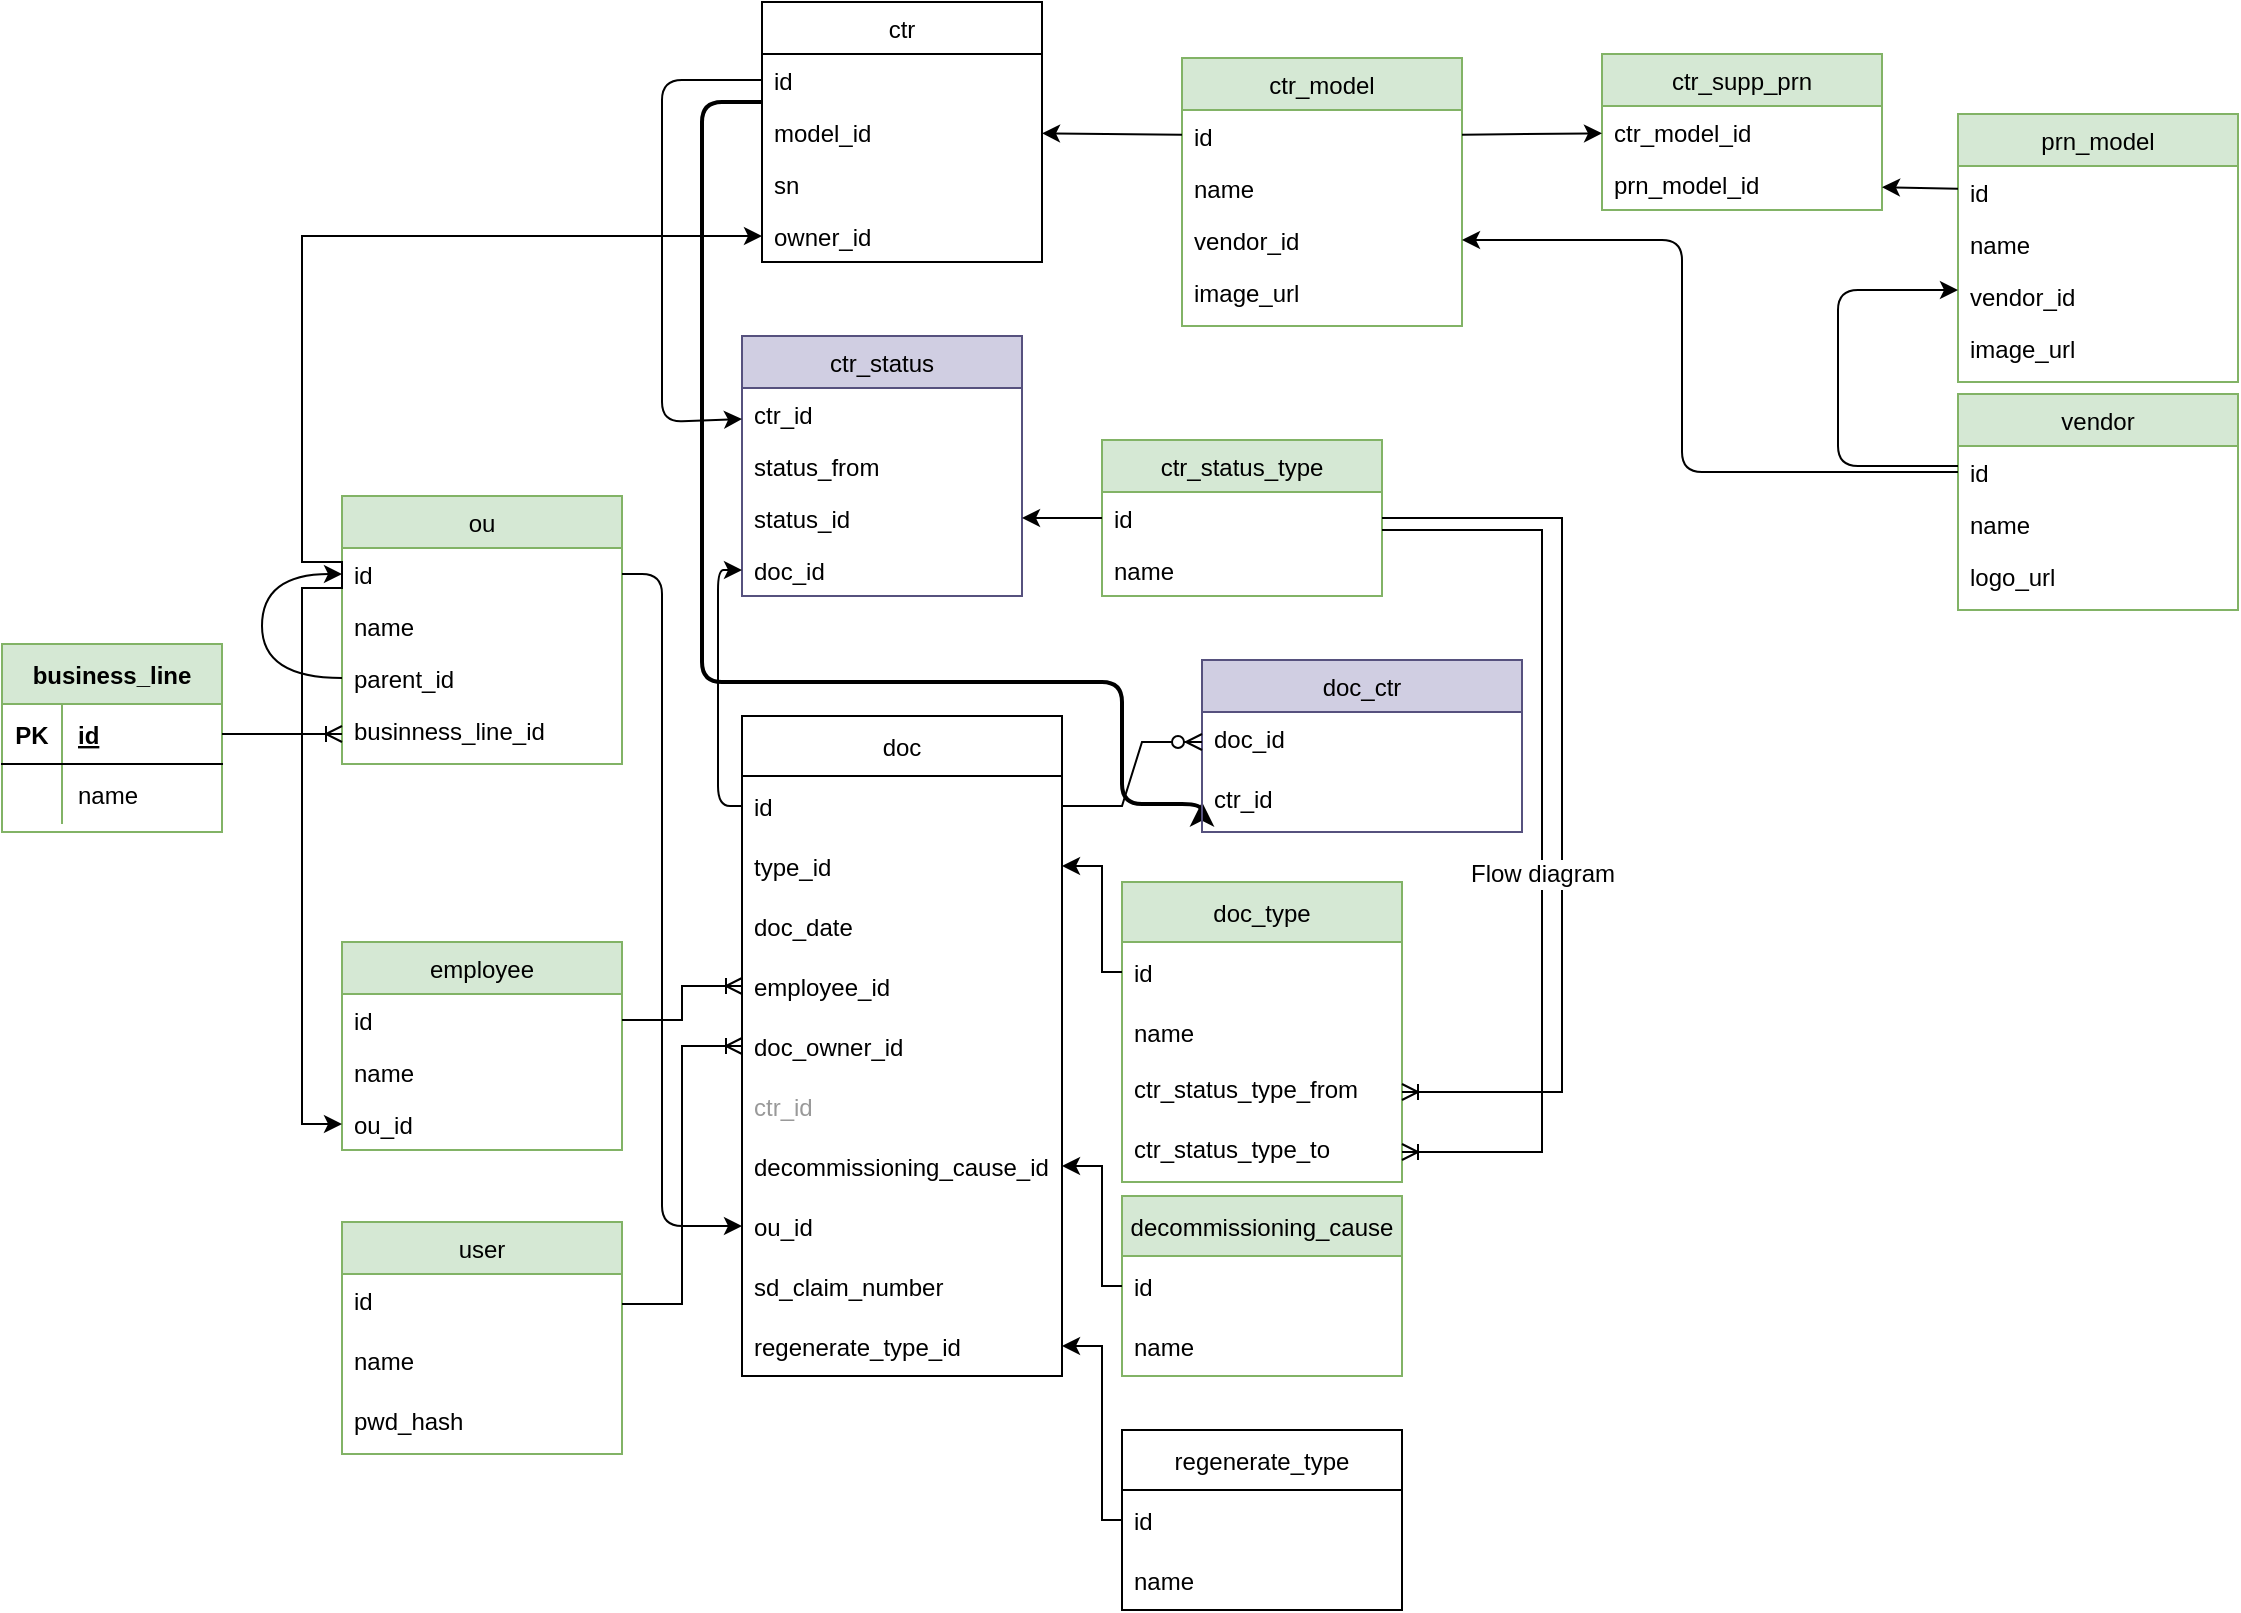 <mxfile version="20.3.1" type="github" pages="2">
  <diagram name="Ent relationship" id="efa7a0a1-bf9b-a30e-e6df-94a7791c09e9">
    <mxGraphModel dx="1422" dy="772" grid="1" gridSize="10" guides="1" tooltips="1" connect="1" arrows="1" fold="1" page="1" pageScale="1" pageWidth="1169" pageHeight="827" background="none" math="0" shadow="0">
      <root>
        <mxCell id="0" />
        <mxCell id="1" parent="0" />
        <mxCell id="0HyxOfl09r36-qcPs7RD-114" value="ctr" style="swimlane;fontStyle=0;childLayout=stackLayout;horizontal=1;startSize=26;horizontalStack=0;resizeParent=1;resizeParentMax=0;resizeLast=0;collapsible=1;marginBottom=0;" parent="1" vertex="1">
          <mxGeometry x="400" y="10" width="140" height="130" as="geometry" />
        </mxCell>
        <mxCell id="0HyxOfl09r36-qcPs7RD-115" value="id" style="text;strokeColor=none;fillColor=none;align=left;verticalAlign=top;spacingLeft=4;spacingRight=4;overflow=hidden;rotatable=0;points=[[0,0.5],[1,0.5]];portConstraint=eastwest;" parent="0HyxOfl09r36-qcPs7RD-114" vertex="1">
          <mxGeometry y="26" width="140" height="26" as="geometry" />
        </mxCell>
        <mxCell id="0HyxOfl09r36-qcPs7RD-193" value="model_id&#xa;&#xa;" style="text;strokeColor=none;fillColor=none;align=left;verticalAlign=top;spacingLeft=4;spacingRight=4;overflow=hidden;rotatable=0;points=[[0,0.5],[1,0.5]];portConstraint=eastwest;" parent="0HyxOfl09r36-qcPs7RD-114" vertex="1">
          <mxGeometry y="52" width="140" height="26" as="geometry" />
        </mxCell>
        <mxCell id="0HyxOfl09r36-qcPs7RD-116" value="sn" style="text;strokeColor=none;fillColor=none;align=left;verticalAlign=top;spacingLeft=4;spacingRight=4;overflow=hidden;rotatable=0;points=[[0,0.5],[1,0.5]];portConstraint=eastwest;" parent="0HyxOfl09r36-qcPs7RD-114" vertex="1">
          <mxGeometry y="78" width="140" height="26" as="geometry" />
        </mxCell>
        <mxCell id="B27GgNt_8ts8eAWawGhs-5" value="owner_id" style="text;strokeColor=none;fillColor=none;align=left;verticalAlign=top;spacingLeft=4;spacingRight=4;overflow=hidden;rotatable=0;points=[[0,0.5],[1,0.5]];portConstraint=eastwest;" parent="0HyxOfl09r36-qcPs7RD-114" vertex="1">
          <mxGeometry y="104" width="140" height="26" as="geometry" />
        </mxCell>
        <mxCell id="0HyxOfl09r36-qcPs7RD-119" value="prn_model" style="swimlane;fontStyle=0;childLayout=stackLayout;horizontal=1;startSize=26;horizontalStack=0;resizeParent=1;resizeParentMax=0;resizeLast=0;collapsible=1;marginBottom=0;fillColor=#d5e8d4;strokeColor=#82b366;" parent="1" vertex="1">
          <mxGeometry x="998" y="66" width="140" height="134" as="geometry" />
        </mxCell>
        <mxCell id="0HyxOfl09r36-qcPs7RD-120" value="id" style="text;strokeColor=none;fillColor=none;align=left;verticalAlign=top;spacingLeft=4;spacingRight=4;overflow=hidden;rotatable=0;points=[[0,0.5],[1,0.5]];portConstraint=eastwest;" parent="0HyxOfl09r36-qcPs7RD-119" vertex="1">
          <mxGeometry y="26" width="140" height="26" as="geometry" />
        </mxCell>
        <mxCell id="0HyxOfl09r36-qcPs7RD-121" value="name" style="text;strokeColor=none;fillColor=none;align=left;verticalAlign=top;spacingLeft=4;spacingRight=4;overflow=hidden;rotatable=0;points=[[0,0.5],[1,0.5]];portConstraint=eastwest;" parent="0HyxOfl09r36-qcPs7RD-119" vertex="1">
          <mxGeometry y="52" width="140" height="26" as="geometry" />
        </mxCell>
        <mxCell id="0HyxOfl09r36-qcPs7RD-157" value="vendor_id" style="text;strokeColor=none;fillColor=none;align=left;verticalAlign=top;spacingLeft=4;spacingRight=4;overflow=hidden;rotatable=0;points=[[0,0.5],[1,0.5]];portConstraint=eastwest;" parent="0HyxOfl09r36-qcPs7RD-119" vertex="1">
          <mxGeometry y="78" width="140" height="26" as="geometry" />
        </mxCell>
        <mxCell id="-eueZPDx82-Weop2imwT-17" value="image_url" style="text;strokeColor=none;fillColor=none;spacingLeft=4;spacingRight=4;overflow=hidden;rotatable=0;points=[[0,0.5],[1,0.5]];portConstraint=eastwest;fontSize=12;" parent="0HyxOfl09r36-qcPs7RD-119" vertex="1">
          <mxGeometry y="104" width="140" height="30" as="geometry" />
        </mxCell>
        <mxCell id="0HyxOfl09r36-qcPs7RD-123" value="ctr_model" style="swimlane;fontStyle=0;childLayout=stackLayout;horizontal=1;startSize=26;horizontalStack=0;resizeParent=1;resizeParentMax=0;resizeLast=0;collapsible=1;marginBottom=0;fillColor=#d5e8d4;strokeColor=#82b366;" parent="1" vertex="1">
          <mxGeometry x="610" y="38" width="140" height="134" as="geometry" />
        </mxCell>
        <mxCell id="0HyxOfl09r36-qcPs7RD-124" value="id" style="text;strokeColor=none;fillColor=none;align=left;verticalAlign=top;spacingLeft=4;spacingRight=4;overflow=hidden;rotatable=0;points=[[0,0.5],[1,0.5]];portConstraint=eastwest;" parent="0HyxOfl09r36-qcPs7RD-123" vertex="1">
          <mxGeometry y="26" width="140" height="26" as="geometry" />
        </mxCell>
        <mxCell id="0HyxOfl09r36-qcPs7RD-164" value="name" style="text;strokeColor=none;fillColor=none;align=left;verticalAlign=top;spacingLeft=4;spacingRight=4;overflow=hidden;rotatable=0;points=[[0,0.5],[1,0.5]];portConstraint=eastwest;" parent="0HyxOfl09r36-qcPs7RD-123" vertex="1">
          <mxGeometry y="52" width="140" height="26" as="geometry" />
        </mxCell>
        <mxCell id="0HyxOfl09r36-qcPs7RD-125" value="vendor_id" style="text;strokeColor=none;fillColor=none;align=left;verticalAlign=top;spacingLeft=4;spacingRight=4;overflow=hidden;rotatable=0;points=[[0,0.5],[1,0.5]];portConstraint=eastwest;" parent="0HyxOfl09r36-qcPs7RD-123" vertex="1">
          <mxGeometry y="78" width="140" height="26" as="geometry" />
        </mxCell>
        <mxCell id="-eueZPDx82-Weop2imwT-14" value="image_url" style="text;strokeColor=none;fillColor=none;spacingLeft=4;spacingRight=4;overflow=hidden;rotatable=0;points=[[0,0.5],[1,0.5]];portConstraint=eastwest;fontSize=12;" parent="0HyxOfl09r36-qcPs7RD-123" vertex="1">
          <mxGeometry y="104" width="140" height="30" as="geometry" />
        </mxCell>
        <mxCell id="0HyxOfl09r36-qcPs7RD-143" value="ctr_supp_prn" style="swimlane;fontStyle=0;childLayout=stackLayout;horizontal=1;startSize=26;horizontalStack=0;resizeParent=1;resizeParentMax=0;resizeLast=0;collapsible=1;marginBottom=0;fillColor=#d5e8d4;strokeColor=#82b366;" parent="1" vertex="1">
          <mxGeometry x="820" y="36" width="140" height="78" as="geometry" />
        </mxCell>
        <mxCell id="0HyxOfl09r36-qcPs7RD-144" value="ctr_model_id" style="text;strokeColor=none;fillColor=none;align=left;verticalAlign=top;spacingLeft=4;spacingRight=4;overflow=hidden;rotatable=0;points=[[0,0.5],[1,0.5]];portConstraint=eastwest;" parent="0HyxOfl09r36-qcPs7RD-143" vertex="1">
          <mxGeometry y="26" width="140" height="26" as="geometry" />
        </mxCell>
        <mxCell id="0HyxOfl09r36-qcPs7RD-145" value="prn_model_id" style="text;strokeColor=none;fillColor=none;align=left;verticalAlign=top;spacingLeft=4;spacingRight=4;overflow=hidden;rotatable=0;points=[[0,0.5],[1,0.5]];portConstraint=eastwest;" parent="0HyxOfl09r36-qcPs7RD-143" vertex="1">
          <mxGeometry y="52" width="140" height="26" as="geometry" />
        </mxCell>
        <mxCell id="0HyxOfl09r36-qcPs7RD-158" value="vendor" style="swimlane;fontStyle=0;childLayout=stackLayout;horizontal=1;startSize=26;horizontalStack=0;resizeParent=1;resizeParentMax=0;resizeLast=0;collapsible=1;marginBottom=0;fillColor=#d5e8d4;strokeColor=#82b366;" parent="1" vertex="1">
          <mxGeometry x="998" y="206" width="140" height="108" as="geometry">
            <mxRectangle x="826" y="244" width="70" height="26" as="alternateBounds" />
          </mxGeometry>
        </mxCell>
        <mxCell id="0HyxOfl09r36-qcPs7RD-159" value="id" style="text;strokeColor=none;fillColor=none;align=left;verticalAlign=top;spacingLeft=4;spacingRight=4;overflow=hidden;rotatable=0;points=[[0,0.5],[1,0.5]];portConstraint=eastwest;" parent="0HyxOfl09r36-qcPs7RD-158" vertex="1">
          <mxGeometry y="26" width="140" height="26" as="geometry" />
        </mxCell>
        <mxCell id="0HyxOfl09r36-qcPs7RD-160" value="name" style="text;strokeColor=none;fillColor=none;align=left;verticalAlign=top;spacingLeft=4;spacingRight=4;overflow=hidden;rotatable=0;points=[[0,0.5],[1,0.5]];portConstraint=eastwest;" parent="0HyxOfl09r36-qcPs7RD-158" vertex="1">
          <mxGeometry y="52" width="140" height="26" as="geometry" />
        </mxCell>
        <mxCell id="-eueZPDx82-Weop2imwT-16" value="logo_url" style="text;strokeColor=none;fillColor=none;spacingLeft=4;spacingRight=4;overflow=hidden;rotatable=0;points=[[0,0.5],[1,0.5]];portConstraint=eastwest;fontSize=12;" parent="0HyxOfl09r36-qcPs7RD-158" vertex="1">
          <mxGeometry y="78" width="140" height="30" as="geometry" />
        </mxCell>
        <mxCell id="0HyxOfl09r36-qcPs7RD-165" value="" style="endArrow=classic;html=1;exitX=0;exitY=0.5;exitDx=0;exitDy=0;" parent="1" edge="1">
          <mxGeometry width="50" height="50" relative="1" as="geometry">
            <mxPoint x="998" y="242" as="sourcePoint" />
            <mxPoint x="998" y="154" as="targetPoint" />
            <Array as="points">
              <mxPoint x="938" y="242" />
              <mxPoint x="938" y="154" />
            </Array>
          </mxGeometry>
        </mxCell>
        <mxCell id="0HyxOfl09r36-qcPs7RD-166" value="" style="endArrow=classic;html=1;" parent="1" source="0HyxOfl09r36-qcPs7RD-159" target="0HyxOfl09r36-qcPs7RD-125" edge="1">
          <mxGeometry width="50" height="50" relative="1" as="geometry">
            <mxPoint x="720" y="326" as="sourcePoint" />
            <mxPoint x="770" y="276" as="targetPoint" />
            <Array as="points">
              <mxPoint x="860" y="245" />
              <mxPoint x="860" y="129" />
            </Array>
          </mxGeometry>
        </mxCell>
        <mxCell id="0HyxOfl09r36-qcPs7RD-167" value="" style="endArrow=classic;html=1;" parent="1" source="0HyxOfl09r36-qcPs7RD-124" target="0HyxOfl09r36-qcPs7RD-193" edge="1">
          <mxGeometry width="50" height="50" relative="1" as="geometry">
            <mxPoint x="710" y="350" as="sourcePoint" />
            <mxPoint x="760" y="300" as="targetPoint" />
          </mxGeometry>
        </mxCell>
        <mxCell id="0HyxOfl09r36-qcPs7RD-173" value="ctr_status" style="swimlane;fontStyle=0;childLayout=stackLayout;horizontal=1;startSize=26;horizontalStack=0;resizeParent=1;resizeParentMax=0;resizeLast=0;collapsible=1;marginBottom=0;fillColor=#d0cee2;strokeColor=#56517e;" parent="1" vertex="1">
          <mxGeometry x="390" y="177" width="140" height="130" as="geometry" />
        </mxCell>
        <mxCell id="0HyxOfl09r36-qcPs7RD-174" value="ctr_id" style="text;strokeColor=none;fillColor=none;align=left;verticalAlign=top;spacingLeft=4;spacingRight=4;overflow=hidden;rotatable=0;points=[[0,0.5],[1,0.5]];portConstraint=eastwest;" parent="0HyxOfl09r36-qcPs7RD-173" vertex="1">
          <mxGeometry y="26" width="140" height="26" as="geometry" />
        </mxCell>
        <mxCell id="0HyxOfl09r36-qcPs7RD-175" value="status_from" style="text;strokeColor=none;fillColor=none;align=left;verticalAlign=top;spacingLeft=4;spacingRight=4;overflow=hidden;rotatable=0;points=[[0,0.5],[1,0.5]];portConstraint=eastwest;" parent="0HyxOfl09r36-qcPs7RD-173" vertex="1">
          <mxGeometry y="52" width="140" height="26" as="geometry" />
        </mxCell>
        <mxCell id="0HyxOfl09r36-qcPs7RD-191" value="status_id" style="text;strokeColor=none;fillColor=none;align=left;verticalAlign=top;spacingLeft=4;spacingRight=4;overflow=hidden;rotatable=0;points=[[0,0.5],[1,0.5]];portConstraint=eastwest;" parent="0HyxOfl09r36-qcPs7RD-173" vertex="1">
          <mxGeometry y="78" width="140" height="26" as="geometry" />
        </mxCell>
        <mxCell id="B27GgNt_8ts8eAWawGhs-43" value="doc_id" style="text;strokeColor=none;fillColor=none;align=left;verticalAlign=top;spacingLeft=4;spacingRight=4;overflow=hidden;rotatable=0;points=[[0,0.5],[1,0.5]];portConstraint=eastwest;" parent="0HyxOfl09r36-qcPs7RD-173" vertex="1">
          <mxGeometry y="104" width="140" height="26" as="geometry" />
        </mxCell>
        <mxCell id="0HyxOfl09r36-qcPs7RD-181" value="ctr_status_type" style="swimlane;fontStyle=0;childLayout=stackLayout;horizontal=1;startSize=26;horizontalStack=0;resizeParent=1;resizeParentMax=0;resizeLast=0;collapsible=1;marginBottom=0;fillColor=#d5e8d4;strokeColor=#82b366;" parent="1" vertex="1">
          <mxGeometry x="570" y="229" width="140" height="78" as="geometry" />
        </mxCell>
        <mxCell id="0HyxOfl09r36-qcPs7RD-182" value="id" style="text;strokeColor=none;fillColor=none;align=left;verticalAlign=top;spacingLeft=4;spacingRight=4;overflow=hidden;rotatable=0;points=[[0,0.5],[1,0.5]];portConstraint=eastwest;" parent="0HyxOfl09r36-qcPs7RD-181" vertex="1">
          <mxGeometry y="26" width="140" height="26" as="geometry" />
        </mxCell>
        <mxCell id="0HyxOfl09r36-qcPs7RD-183" value="name" style="text;strokeColor=none;fillColor=none;align=left;verticalAlign=top;spacingLeft=4;spacingRight=4;overflow=hidden;rotatable=0;points=[[0,0.5],[1,0.5]];portConstraint=eastwest;" parent="0HyxOfl09r36-qcPs7RD-181" vertex="1">
          <mxGeometry y="52" width="140" height="26" as="geometry" />
        </mxCell>
        <mxCell id="0HyxOfl09r36-qcPs7RD-185" value="" style="endArrow=classic;html=1;" parent="1" source="0HyxOfl09r36-qcPs7RD-182" target="0HyxOfl09r36-qcPs7RD-191" edge="1">
          <mxGeometry width="50" height="50" relative="1" as="geometry">
            <mxPoint x="710" y="277" as="sourcePoint" />
            <mxPoint x="760" y="227" as="targetPoint" />
          </mxGeometry>
        </mxCell>
        <mxCell id="0HyxOfl09r36-qcPs7RD-186" value="" style="endArrow=classic;html=1;" parent="1" source="0HyxOfl09r36-qcPs7RD-115" target="0HyxOfl09r36-qcPs7RD-174" edge="1">
          <mxGeometry width="50" height="50" relative="1" as="geometry">
            <mxPoint x="710" y="350" as="sourcePoint" />
            <mxPoint x="760" y="300" as="targetPoint" />
            <Array as="points">
              <mxPoint x="350" y="49" />
              <mxPoint x="350" y="73" />
              <mxPoint x="350" y="220" />
            </Array>
          </mxGeometry>
        </mxCell>
        <mxCell id="0HyxOfl09r36-qcPs7RD-187" value="ou" style="swimlane;fontStyle=0;childLayout=stackLayout;horizontal=1;startSize=26;horizontalStack=0;resizeParent=1;resizeParentMax=0;resizeLast=0;collapsible=1;marginBottom=0;fillColor=#d5e8d4;strokeColor=#82b366;" parent="1" vertex="1">
          <mxGeometry x="190" y="257" width="140" height="134" as="geometry" />
        </mxCell>
        <mxCell id="0HyxOfl09r36-qcPs7RD-188" value="id" style="text;strokeColor=none;fillColor=none;align=left;verticalAlign=top;spacingLeft=4;spacingRight=4;overflow=hidden;rotatable=0;points=[[0,0.5],[1,0.5]];portConstraint=eastwest;" parent="0HyxOfl09r36-qcPs7RD-187" vertex="1">
          <mxGeometry y="26" width="140" height="26" as="geometry" />
        </mxCell>
        <mxCell id="0HyxOfl09r36-qcPs7RD-189" value="name" style="text;strokeColor=none;fillColor=none;align=left;verticalAlign=top;spacingLeft=4;spacingRight=4;overflow=hidden;rotatable=0;points=[[0,0.5],[1,0.5]];portConstraint=eastwest;" parent="0HyxOfl09r36-qcPs7RD-187" vertex="1">
          <mxGeometry y="52" width="140" height="26" as="geometry" />
        </mxCell>
        <mxCell id="B27GgNt_8ts8eAWawGhs-4" style="edgeStyle=orthogonalEdgeStyle;orthogonalLoop=1;jettySize=auto;html=1;exitX=0;exitY=0.5;exitDx=0;exitDy=0;entryX=0;entryY=0.5;entryDx=0;entryDy=0;curved=1;" parent="0HyxOfl09r36-qcPs7RD-187" source="B27GgNt_8ts8eAWawGhs-3" target="0HyxOfl09r36-qcPs7RD-188" edge="1">
          <mxGeometry relative="1" as="geometry">
            <Array as="points">
              <mxPoint x="-40" y="91" />
              <mxPoint x="-40" y="39" />
            </Array>
          </mxGeometry>
        </mxCell>
        <mxCell id="B27GgNt_8ts8eAWawGhs-3" value="parent_id" style="text;strokeColor=none;fillColor=none;align=left;verticalAlign=top;spacingLeft=4;spacingRight=4;overflow=hidden;rotatable=0;points=[[0,0.5],[1,0.5]];portConstraint=eastwest;" parent="0HyxOfl09r36-qcPs7RD-187" vertex="1">
          <mxGeometry y="78" width="140" height="26" as="geometry" />
        </mxCell>
        <mxCell id="IbZi54rrAMyiBwgR0cr5-39" value="businness_line_id" style="text;strokeColor=none;fillColor=none;spacingLeft=4;spacingRight=4;overflow=hidden;rotatable=0;points=[[0,0.5],[1,0.5]];portConstraint=eastwest;fontSize=12;" parent="0HyxOfl09r36-qcPs7RD-187" vertex="1">
          <mxGeometry y="104" width="140" height="30" as="geometry" />
        </mxCell>
        <mxCell id="0HyxOfl09r36-qcPs7RD-194" value="&lt;span style=&quot;font-size: 10px&quot;&gt;&lt;br&gt;&lt;/span&gt;" style="text;html=1;align=left;verticalAlign=middle;resizable=0;points=[];autosize=1;strokeColor=none;" parent="1" vertex="1">
          <mxGeometry x="720" y="253" width="20" height="30" as="geometry" />
        </mxCell>
        <mxCell id="0HyxOfl09r36-qcPs7RD-202" value="employee" style="swimlane;fontStyle=0;childLayout=stackLayout;horizontal=1;startSize=26;horizontalStack=0;resizeParent=1;resizeParentMax=0;resizeLast=0;collapsible=1;marginBottom=0;fillColor=#d5e8d4;strokeColor=#82b366;" parent="1" vertex="1">
          <mxGeometry x="190" y="480" width="140" height="104" as="geometry">
            <mxRectangle x="190" y="480" width="90" height="30" as="alternateBounds" />
          </mxGeometry>
        </mxCell>
        <mxCell id="0HyxOfl09r36-qcPs7RD-203" value="id" style="text;strokeColor=none;fillColor=none;align=left;verticalAlign=top;spacingLeft=4;spacingRight=4;overflow=hidden;rotatable=0;points=[[0,0.5],[1,0.5]];portConstraint=eastwest;" parent="0HyxOfl09r36-qcPs7RD-202" vertex="1">
          <mxGeometry y="26" width="140" height="26" as="geometry" />
        </mxCell>
        <mxCell id="0HyxOfl09r36-qcPs7RD-204" value="name" style="text;strokeColor=none;fillColor=none;align=left;verticalAlign=top;spacingLeft=4;spacingRight=4;overflow=hidden;rotatable=0;points=[[0,0.5],[1,0.5]];portConstraint=eastwest;" parent="0HyxOfl09r36-qcPs7RD-202" vertex="1">
          <mxGeometry y="52" width="140" height="26" as="geometry" />
        </mxCell>
        <mxCell id="B27GgNt_8ts8eAWawGhs-7" value="ou_id" style="text;strokeColor=none;fillColor=none;align=left;verticalAlign=top;spacingLeft=4;spacingRight=4;overflow=hidden;rotatable=0;points=[[0,0.5],[1,0.5]];portConstraint=eastwest;" parent="0HyxOfl09r36-qcPs7RD-202" vertex="1">
          <mxGeometry y="78" width="140" height="26" as="geometry" />
        </mxCell>
        <mxCell id="8fQQKwptiHgryDefAF7D-1" value="" style="endArrow=classic;html=1;" parent="1" source="0HyxOfl09r36-qcPs7RD-124" target="0HyxOfl09r36-qcPs7RD-144" edge="1">
          <mxGeometry width="50" height="50" relative="1" as="geometry">
            <mxPoint x="700" y="400" as="sourcePoint" />
            <mxPoint x="750" y="350" as="targetPoint" />
          </mxGeometry>
        </mxCell>
        <mxCell id="8fQQKwptiHgryDefAF7D-2" value="" style="endArrow=classic;html=1;" parent="1" source="0HyxOfl09r36-qcPs7RD-120" target="0HyxOfl09r36-qcPs7RD-145" edge="1">
          <mxGeometry width="50" height="50" relative="1" as="geometry">
            <mxPoint x="700" y="400" as="sourcePoint" />
            <mxPoint x="750" y="350" as="targetPoint" />
          </mxGeometry>
        </mxCell>
        <mxCell id="B27GgNt_8ts8eAWawGhs-6" style="edgeStyle=orthogonalEdgeStyle;rounded=0;orthogonalLoop=1;jettySize=auto;html=1;exitX=0;exitY=0.5;exitDx=0;exitDy=0;entryX=0;entryY=0.5;entryDx=0;entryDy=0;" parent="1" source="0HyxOfl09r36-qcPs7RD-188" target="B27GgNt_8ts8eAWawGhs-5" edge="1">
          <mxGeometry relative="1" as="geometry">
            <Array as="points">
              <mxPoint x="190" y="290" />
              <mxPoint x="170" y="290" />
              <mxPoint x="170" y="127" />
            </Array>
          </mxGeometry>
        </mxCell>
        <mxCell id="B27GgNt_8ts8eAWawGhs-10" style="edgeStyle=orthogonalEdgeStyle;rounded=0;orthogonalLoop=1;jettySize=auto;html=1;exitX=0;exitY=0.5;exitDx=0;exitDy=0;entryX=0;entryY=0.5;entryDx=0;entryDy=0;" parent="1" source="0HyxOfl09r36-qcPs7RD-188" target="B27GgNt_8ts8eAWawGhs-7" edge="1">
          <mxGeometry relative="1" as="geometry">
            <mxPoint x="190" y="296" as="sourcePoint" />
            <mxPoint x="190" y="571" as="targetPoint" />
            <Array as="points">
              <mxPoint x="190" y="303" />
              <mxPoint x="170" y="303" />
              <mxPoint x="170" y="571" />
            </Array>
          </mxGeometry>
        </mxCell>
        <mxCell id="B27GgNt_8ts8eAWawGhs-11" value="doc" style="swimlane;fontStyle=0;childLayout=stackLayout;horizontal=1;startSize=30;horizontalStack=0;resizeParent=1;resizeParentMax=0;resizeLast=0;collapsible=1;marginBottom=0;" parent="1" vertex="1">
          <mxGeometry x="390" y="367" width="160" height="330" as="geometry" />
        </mxCell>
        <mxCell id="B27GgNt_8ts8eAWawGhs-12" value="id" style="text;strokeColor=none;fillColor=none;align=left;verticalAlign=middle;spacingLeft=4;spacingRight=4;overflow=hidden;points=[[0,0.5],[1,0.5]];portConstraint=eastwest;rotatable=0;" parent="B27GgNt_8ts8eAWawGhs-11" vertex="1">
          <mxGeometry y="30" width="160" height="30" as="geometry" />
        </mxCell>
        <mxCell id="B27GgNt_8ts8eAWawGhs-14" value="type_id" style="text;strokeColor=none;fillColor=none;align=left;verticalAlign=middle;spacingLeft=4;spacingRight=4;overflow=hidden;points=[[0,0.5],[1,0.5]];portConstraint=eastwest;rotatable=0;" parent="B27GgNt_8ts8eAWawGhs-11" vertex="1">
          <mxGeometry y="60" width="160" height="30" as="geometry" />
        </mxCell>
        <mxCell id="B27GgNt_8ts8eAWawGhs-15" value="doc_date" style="text;strokeColor=none;fillColor=none;align=left;verticalAlign=middle;spacingLeft=4;spacingRight=4;overflow=hidden;points=[[0,0.5],[1,0.5]];portConstraint=eastwest;rotatable=0;" parent="B27GgNt_8ts8eAWawGhs-11" vertex="1">
          <mxGeometry y="90" width="160" height="30" as="geometry" />
        </mxCell>
        <mxCell id="B27GgNt_8ts8eAWawGhs-17" value="employee_id" style="text;strokeColor=none;fillColor=none;align=left;verticalAlign=middle;spacingLeft=4;spacingRight=4;overflow=hidden;points=[[0,0.5],[1,0.5]];portConstraint=eastwest;rotatable=0;" parent="B27GgNt_8ts8eAWawGhs-11" vertex="1">
          <mxGeometry y="120" width="160" height="30" as="geometry" />
        </mxCell>
        <mxCell id="B27GgNt_8ts8eAWawGhs-16" value="doc_owner_id" style="text;strokeColor=none;fillColor=none;align=left;verticalAlign=middle;spacingLeft=4;spacingRight=4;overflow=hidden;points=[[0,0.5],[1,0.5]];portConstraint=eastwest;rotatable=0;" parent="B27GgNt_8ts8eAWawGhs-11" vertex="1">
          <mxGeometry y="150" width="160" height="30" as="geometry" />
        </mxCell>
        <mxCell id="B27GgNt_8ts8eAWawGhs-18" value="ctr_id" style="text;strokeColor=none;fillColor=none;align=left;verticalAlign=middle;spacingLeft=4;spacingRight=4;overflow=hidden;points=[[0,0.5],[1,0.5]];portConstraint=eastwest;rotatable=0;fontColor=#999999;" parent="B27GgNt_8ts8eAWawGhs-11" vertex="1">
          <mxGeometry y="180" width="160" height="30" as="geometry" />
        </mxCell>
        <mxCell id="B27GgNt_8ts8eAWawGhs-19" value="decommissioning_cause_id" style="text;strokeColor=none;fillColor=none;align=left;verticalAlign=middle;spacingLeft=4;spacingRight=4;overflow=hidden;points=[[0,0.5],[1,0.5]];portConstraint=eastwest;rotatable=0;" parent="B27GgNt_8ts8eAWawGhs-11" vertex="1">
          <mxGeometry y="210" width="160" height="30" as="geometry" />
        </mxCell>
        <mxCell id="B27GgNt_8ts8eAWawGhs-20" value="ou_id" style="text;strokeColor=none;fillColor=none;align=left;verticalAlign=middle;spacingLeft=4;spacingRight=4;overflow=hidden;points=[[0,0.5],[1,0.5]];portConstraint=eastwest;rotatable=0;" parent="B27GgNt_8ts8eAWawGhs-11" vertex="1">
          <mxGeometry y="240" width="160" height="30" as="geometry" />
        </mxCell>
        <mxCell id="B27GgNt_8ts8eAWawGhs-21" value="sd_claim_number" style="text;strokeColor=none;fillColor=none;align=left;verticalAlign=middle;spacingLeft=4;spacingRight=4;overflow=hidden;points=[[0,0.5],[1,0.5]];portConstraint=eastwest;rotatable=0;" parent="B27GgNt_8ts8eAWawGhs-11" vertex="1">
          <mxGeometry y="270" width="160" height="30" as="geometry" />
        </mxCell>
        <mxCell id="B27GgNt_8ts8eAWawGhs-22" value="regenerate_type_id" style="text;strokeColor=none;fillColor=none;align=left;verticalAlign=middle;spacingLeft=4;spacingRight=4;overflow=hidden;points=[[0,0.5],[1,0.5]];portConstraint=eastwest;rotatable=0;" parent="B27GgNt_8ts8eAWawGhs-11" vertex="1">
          <mxGeometry y="300" width="160" height="30" as="geometry" />
        </mxCell>
        <mxCell id="B27GgNt_8ts8eAWawGhs-23" value="doc_type" style="swimlane;fontStyle=0;childLayout=stackLayout;horizontal=1;startSize=30;horizontalStack=0;resizeParent=1;resizeParentMax=0;resizeLast=0;collapsible=1;marginBottom=0;fillColor=#d5e8d4;strokeColor=#82b366;" parent="1" vertex="1">
          <mxGeometry x="580" y="450" width="140" height="150" as="geometry" />
        </mxCell>
        <mxCell id="B27GgNt_8ts8eAWawGhs-24" value="id" style="text;strokeColor=none;fillColor=none;align=left;verticalAlign=middle;spacingLeft=4;spacingRight=4;overflow=hidden;points=[[0,0.5],[1,0.5]];portConstraint=eastwest;rotatable=0;" parent="B27GgNt_8ts8eAWawGhs-23" vertex="1">
          <mxGeometry y="30" width="140" height="30" as="geometry" />
        </mxCell>
        <mxCell id="B27GgNt_8ts8eAWawGhs-25" value="name" style="text;strokeColor=none;fillColor=none;align=left;verticalAlign=middle;spacingLeft=4;spacingRight=4;overflow=hidden;points=[[0,0.5],[1,0.5]];portConstraint=eastwest;rotatable=0;" parent="B27GgNt_8ts8eAWawGhs-23" vertex="1">
          <mxGeometry y="60" width="140" height="30" as="geometry" />
        </mxCell>
        <mxCell id="COvAjFs2Vdso8qnZR_OL-9" value="ctr_status_type_from" style="text;strokeColor=none;fillColor=none;spacingLeft=4;spacingRight=4;overflow=hidden;rotatable=0;points=[[0,0.5],[1,0.5]];portConstraint=eastwest;fontSize=12;" parent="B27GgNt_8ts8eAWawGhs-23" vertex="1">
          <mxGeometry y="90" width="140" height="30" as="geometry" />
        </mxCell>
        <mxCell id="9M1-o05kkFe_-yuHw4x9-9" value="ctr_status_type_to" style="text;strokeColor=none;fillColor=none;spacingLeft=4;spacingRight=4;overflow=hidden;rotatable=0;points=[[0,0.5],[1,0.5]];portConstraint=eastwest;fontSize=12;fontColor=#000000;" vertex="1" parent="B27GgNt_8ts8eAWawGhs-23">
          <mxGeometry y="120" width="140" height="30" as="geometry" />
        </mxCell>
        <mxCell id="B27GgNt_8ts8eAWawGhs-27" style="edgeStyle=orthogonalEdgeStyle;rounded=0;orthogonalLoop=1;jettySize=auto;html=1;exitX=0;exitY=0.5;exitDx=0;exitDy=0;" parent="1" source="B27GgNt_8ts8eAWawGhs-24" target="B27GgNt_8ts8eAWawGhs-14" edge="1">
          <mxGeometry relative="1" as="geometry">
            <Array as="points">
              <mxPoint x="570" y="495" />
              <mxPoint x="570" y="442" />
            </Array>
          </mxGeometry>
        </mxCell>
        <mxCell id="B27GgNt_8ts8eAWawGhs-30" style="edgeStyle=orthogonalEdgeStyle;orthogonalLoop=1;jettySize=auto;html=1;strokeWidth=2;strokeColor=default;rounded=1;entryX=0;entryY=0.5;entryDx=0;entryDy=0;" parent="1" source="0HyxOfl09r36-qcPs7RD-115" target="ysNZDPczOukCf6MiVix6-3" edge="1">
          <mxGeometry relative="1" as="geometry">
            <Array as="points">
              <mxPoint x="370" y="60" />
              <mxPoint x="370" y="350" />
              <mxPoint x="580" y="350" />
              <mxPoint x="580" y="411" />
            </Array>
          </mxGeometry>
        </mxCell>
        <mxCell id="B27GgNt_8ts8eAWawGhs-31" style="edgeStyle=orthogonalEdgeStyle;rounded=1;orthogonalLoop=1;jettySize=auto;html=1;exitX=1;exitY=0.5;exitDx=0;exitDy=0;" parent="1" source="0HyxOfl09r36-qcPs7RD-188" target="B27GgNt_8ts8eAWawGhs-20" edge="1">
          <mxGeometry relative="1" as="geometry">
            <Array as="points">
              <mxPoint x="350" y="296" />
              <mxPoint x="350" y="622" />
            </Array>
          </mxGeometry>
        </mxCell>
        <mxCell id="B27GgNt_8ts8eAWawGhs-32" value="decommissioning_cause" style="swimlane;fontStyle=0;childLayout=stackLayout;horizontal=1;startSize=30;horizontalStack=0;resizeParent=1;resizeParentMax=0;resizeLast=0;collapsible=1;marginBottom=0;fillColor=#d5e8d4;strokeColor=#82b366;" parent="1" vertex="1">
          <mxGeometry x="580" y="607" width="140" height="90" as="geometry" />
        </mxCell>
        <mxCell id="B27GgNt_8ts8eAWawGhs-33" value="id" style="text;strokeColor=none;fillColor=none;align=left;verticalAlign=middle;spacingLeft=4;spacingRight=4;overflow=hidden;points=[[0,0.5],[1,0.5]];portConstraint=eastwest;rotatable=0;" parent="B27GgNt_8ts8eAWawGhs-32" vertex="1">
          <mxGeometry y="30" width="140" height="30" as="geometry" />
        </mxCell>
        <mxCell id="B27GgNt_8ts8eAWawGhs-34" value="name" style="text;strokeColor=none;fillColor=none;align=left;verticalAlign=middle;spacingLeft=4;spacingRight=4;overflow=hidden;points=[[0,0.5],[1,0.5]];portConstraint=eastwest;rotatable=0;" parent="B27GgNt_8ts8eAWawGhs-32" vertex="1">
          <mxGeometry y="60" width="140" height="30" as="geometry" />
        </mxCell>
        <mxCell id="B27GgNt_8ts8eAWawGhs-36" style="edgeStyle=orthogonalEdgeStyle;rounded=0;orthogonalLoop=1;jettySize=auto;html=1;exitX=0;exitY=0.5;exitDx=0;exitDy=0;" parent="1" source="B27GgNt_8ts8eAWawGhs-33" target="B27GgNt_8ts8eAWawGhs-19" edge="1">
          <mxGeometry relative="1" as="geometry">
            <Array as="points">
              <mxPoint x="570" y="652" />
              <mxPoint x="570" y="592" />
            </Array>
          </mxGeometry>
        </mxCell>
        <mxCell id="B27GgNt_8ts8eAWawGhs-37" value="regenerate_type" style="swimlane;fontStyle=0;childLayout=stackLayout;horizontal=1;startSize=30;horizontalStack=0;resizeParent=1;resizeParentMax=0;resizeLast=0;collapsible=1;marginBottom=0;" parent="1" vertex="1">
          <mxGeometry x="580" y="724" width="140" height="90" as="geometry" />
        </mxCell>
        <mxCell id="B27GgNt_8ts8eAWawGhs-38" value="id" style="text;strokeColor=none;fillColor=none;align=left;verticalAlign=middle;spacingLeft=4;spacingRight=4;overflow=hidden;points=[[0,0.5],[1,0.5]];portConstraint=eastwest;rotatable=0;" parent="B27GgNt_8ts8eAWawGhs-37" vertex="1">
          <mxGeometry y="30" width="140" height="30" as="geometry" />
        </mxCell>
        <mxCell id="B27GgNt_8ts8eAWawGhs-39" value="name" style="text;strokeColor=none;fillColor=none;align=left;verticalAlign=middle;spacingLeft=4;spacingRight=4;overflow=hidden;points=[[0,0.5],[1,0.5]];portConstraint=eastwest;rotatable=0;" parent="B27GgNt_8ts8eAWawGhs-37" vertex="1">
          <mxGeometry y="60" width="140" height="30" as="geometry" />
        </mxCell>
        <mxCell id="B27GgNt_8ts8eAWawGhs-41" style="edgeStyle=orthogonalEdgeStyle;rounded=0;orthogonalLoop=1;jettySize=auto;html=1;" parent="1" source="B27GgNt_8ts8eAWawGhs-38" target="B27GgNt_8ts8eAWawGhs-22" edge="1">
          <mxGeometry relative="1" as="geometry">
            <Array as="points">
              <mxPoint x="570" y="769" />
              <mxPoint x="570" y="682" />
            </Array>
          </mxGeometry>
        </mxCell>
        <mxCell id="B27GgNt_8ts8eAWawGhs-44" style="edgeStyle=orthogonalEdgeStyle;orthogonalLoop=1;jettySize=auto;html=1;exitX=0;exitY=0.5;exitDx=0;exitDy=0;entryX=0;entryY=0.5;entryDx=0;entryDy=0;fontSize=10;strokeColor=default;strokeWidth=1;rounded=1;" parent="1" source="B27GgNt_8ts8eAWawGhs-12" target="B27GgNt_8ts8eAWawGhs-43" edge="1">
          <mxGeometry relative="1" as="geometry">
            <Array as="points">
              <mxPoint x="378" y="412" />
              <mxPoint x="378" y="294" />
            </Array>
          </mxGeometry>
        </mxCell>
        <mxCell id="ysNZDPczOukCf6MiVix6-1" value="doc_ctr" style="swimlane;fontStyle=0;childLayout=stackLayout;horizontal=1;startSize=26;horizontalStack=0;resizeParent=1;resizeParentMax=0;resizeLast=0;collapsible=1;marginBottom=0;align=center;fontSize=12;fillColor=#d0cee2;strokeColor=#56517e;" parent="1" vertex="1">
          <mxGeometry x="620" y="339" width="160" height="86" as="geometry" />
        </mxCell>
        <mxCell id="ysNZDPczOukCf6MiVix6-2" value="doc_id" style="text;strokeColor=none;fillColor=none;spacingLeft=4;spacingRight=4;overflow=hidden;rotatable=0;points=[[0,0.5],[1,0.5]];portConstraint=eastwest;fontSize=12;" parent="ysNZDPczOukCf6MiVix6-1" vertex="1">
          <mxGeometry y="26" width="160" height="30" as="geometry" />
        </mxCell>
        <mxCell id="ysNZDPczOukCf6MiVix6-3" value="ctr_id" style="text;strokeColor=none;fillColor=none;spacingLeft=4;spacingRight=4;overflow=hidden;rotatable=0;points=[[0,0.5],[1,0.5]];portConstraint=eastwest;fontSize=12;" parent="ysNZDPczOukCf6MiVix6-1" vertex="1">
          <mxGeometry y="56" width="160" height="30" as="geometry" />
        </mxCell>
        <mxCell id="ysNZDPczOukCf6MiVix6-5" value="" style="edgeStyle=entityRelationEdgeStyle;fontSize=12;html=1;endArrow=ERzeroToMany;endFill=1;rounded=0;" parent="1" source="B27GgNt_8ts8eAWawGhs-12" target="ysNZDPczOukCf6MiVix6-2" edge="1">
          <mxGeometry width="100" height="100" relative="1" as="geometry">
            <mxPoint x="530" y="560" as="sourcePoint" />
            <mxPoint x="630" y="460" as="targetPoint" />
          </mxGeometry>
        </mxCell>
        <mxCell id="ysNZDPczOukCf6MiVix6-6" value="" style="edgeStyle=entityRelationEdgeStyle;fontSize=12;html=1;endArrow=ERoneToMany;rounded=0;fontColor=#999999;entryX=0;entryY=0.5;entryDx=0;entryDy=0;" parent="1" source="0HyxOfl09r36-qcPs7RD-203" target="B27GgNt_8ts8eAWawGhs-17" edge="1">
          <mxGeometry width="100" height="100" relative="1" as="geometry">
            <mxPoint x="450" y="600" as="sourcePoint" />
            <mxPoint x="550" y="500" as="targetPoint" />
          </mxGeometry>
        </mxCell>
        <mxCell id="ysNZDPczOukCf6MiVix6-7" value="user" style="swimlane;fontStyle=0;childLayout=stackLayout;horizontal=1;startSize=26;horizontalStack=0;resizeParent=1;resizeParentMax=0;resizeLast=0;collapsible=1;marginBottom=0;align=center;fontSize=12;fillColor=#d5e8d4;strokeColor=#82b366;" parent="1" vertex="1">
          <mxGeometry x="190" y="620" width="140" height="116" as="geometry" />
        </mxCell>
        <mxCell id="ysNZDPczOukCf6MiVix6-8" value="id" style="text;strokeColor=none;fillColor=none;spacingLeft=4;spacingRight=4;overflow=hidden;rotatable=0;points=[[0,0.5],[1,0.5]];portConstraint=eastwest;fontSize=12;fontColor=#000000;" parent="ysNZDPczOukCf6MiVix6-7" vertex="1">
          <mxGeometry y="26" width="140" height="30" as="geometry" />
        </mxCell>
        <mxCell id="ysNZDPczOukCf6MiVix6-9" value="name" style="text;strokeColor=none;fillColor=none;spacingLeft=4;spacingRight=4;overflow=hidden;rotatable=0;points=[[0,0.5],[1,0.5]];portConstraint=eastwest;fontSize=12;fontColor=#000000;" parent="ysNZDPczOukCf6MiVix6-7" vertex="1">
          <mxGeometry y="56" width="140" height="30" as="geometry" />
        </mxCell>
        <mxCell id="ysNZDPczOukCf6MiVix6-10" value="pwd_hash" style="text;strokeColor=none;fillColor=none;spacingLeft=4;spacingRight=4;overflow=hidden;rotatable=0;points=[[0,0.5],[1,0.5]];portConstraint=eastwest;fontSize=12;fontColor=#000000;" parent="ysNZDPczOukCf6MiVix6-7" vertex="1">
          <mxGeometry y="86" width="140" height="30" as="geometry" />
        </mxCell>
        <mxCell id="ysNZDPczOukCf6MiVix6-12" value="" style="edgeStyle=entityRelationEdgeStyle;fontSize=12;html=1;endArrow=ERoneToMany;rounded=0;fontColor=#000000;" parent="1" source="ysNZDPczOukCf6MiVix6-8" target="B27GgNt_8ts8eAWawGhs-16" edge="1">
          <mxGeometry width="100" height="100" relative="1" as="geometry">
            <mxPoint x="280" y="650" as="sourcePoint" />
            <mxPoint x="380" y="550" as="targetPoint" />
          </mxGeometry>
        </mxCell>
        <mxCell id="IbZi54rrAMyiBwgR0cr5-14" value="business_line" style="shape=table;startSize=30;container=1;collapsible=1;childLayout=tableLayout;fixedRows=1;rowLines=0;fontStyle=1;align=center;resizeLast=1;fillColor=#d5e8d4;strokeColor=#82b366;" parent="1" vertex="1">
          <mxGeometry x="20" y="331" width="110" height="94" as="geometry" />
        </mxCell>
        <mxCell id="IbZi54rrAMyiBwgR0cr5-15" value="" style="shape=tableRow;horizontal=0;startSize=0;swimlaneHead=0;swimlaneBody=0;fillColor=none;collapsible=0;dropTarget=0;points=[[0,0.5],[1,0.5]];portConstraint=eastwest;top=0;left=0;right=0;bottom=1;" parent="IbZi54rrAMyiBwgR0cr5-14" vertex="1">
          <mxGeometry y="30" width="110" height="30" as="geometry" />
        </mxCell>
        <mxCell id="IbZi54rrAMyiBwgR0cr5-16" value="PK" style="shape=partialRectangle;connectable=0;fillColor=none;top=0;left=0;bottom=0;right=0;fontStyle=1;overflow=hidden;" parent="IbZi54rrAMyiBwgR0cr5-15" vertex="1">
          <mxGeometry width="30" height="30" as="geometry">
            <mxRectangle width="30" height="30" as="alternateBounds" />
          </mxGeometry>
        </mxCell>
        <mxCell id="IbZi54rrAMyiBwgR0cr5-17" value="id" style="shape=partialRectangle;connectable=0;fillColor=none;top=0;left=0;bottom=0;right=0;align=left;spacingLeft=6;fontStyle=5;overflow=hidden;" parent="IbZi54rrAMyiBwgR0cr5-15" vertex="1">
          <mxGeometry x="30" width="80" height="30" as="geometry">
            <mxRectangle width="80" height="30" as="alternateBounds" />
          </mxGeometry>
        </mxCell>
        <mxCell id="IbZi54rrAMyiBwgR0cr5-18" value="" style="shape=tableRow;horizontal=0;startSize=0;swimlaneHead=0;swimlaneBody=0;fillColor=none;collapsible=0;dropTarget=0;points=[[0,0.5],[1,0.5]];portConstraint=eastwest;top=0;left=0;right=0;bottom=0;" parent="IbZi54rrAMyiBwgR0cr5-14" vertex="1">
          <mxGeometry y="60" width="110" height="30" as="geometry" />
        </mxCell>
        <mxCell id="IbZi54rrAMyiBwgR0cr5-19" value="" style="shape=partialRectangle;connectable=0;fillColor=none;top=0;left=0;bottom=0;right=0;editable=1;overflow=hidden;" parent="IbZi54rrAMyiBwgR0cr5-18" vertex="1">
          <mxGeometry width="30" height="30" as="geometry">
            <mxRectangle width="30" height="30" as="alternateBounds" />
          </mxGeometry>
        </mxCell>
        <mxCell id="IbZi54rrAMyiBwgR0cr5-20" value="name" style="shape=partialRectangle;connectable=0;fillColor=none;top=0;left=0;bottom=0;right=0;align=left;spacingLeft=6;overflow=hidden;" parent="IbZi54rrAMyiBwgR0cr5-18" vertex="1">
          <mxGeometry x="30" width="80" height="30" as="geometry">
            <mxRectangle width="80" height="30" as="alternateBounds" />
          </mxGeometry>
        </mxCell>
        <mxCell id="IbZi54rrAMyiBwgR0cr5-37" value="" style="edgeStyle=entityRelationEdgeStyle;fontSize=12;html=1;endArrow=ERoneToMany;rounded=0;" parent="1" source="IbZi54rrAMyiBwgR0cr5-15" target="IbZi54rrAMyiBwgR0cr5-39" edge="1">
          <mxGeometry width="100" height="100" relative="1" as="geometry">
            <mxPoint x="-70" y="680" as="sourcePoint" />
            <mxPoint x="10" y="580" as="targetPoint" />
          </mxGeometry>
        </mxCell>
        <mxCell id="COvAjFs2Vdso8qnZR_OL-10" value="" style="edgeStyle=elbowEdgeStyle;fontSize=12;html=1;endArrow=ERoneToMany;rounded=0;" parent="1" source="0HyxOfl09r36-qcPs7RD-182" target="COvAjFs2Vdso8qnZR_OL-9" edge="1">
          <mxGeometry width="100" height="100" relative="1" as="geometry">
            <mxPoint x="630" y="530" as="sourcePoint" />
            <mxPoint x="730" y="430" as="targetPoint" />
            <Array as="points">
              <mxPoint x="800" y="450" />
              <mxPoint x="810" y="470" />
              <mxPoint x="800" y="410" />
            </Array>
          </mxGeometry>
        </mxCell>
        <mxCell id="9M1-o05kkFe_-yuHw4x9-12" value="" style="edgeStyle=orthogonalEdgeStyle;fontSize=12;html=1;endArrow=ERoneToMany;rounded=0;shadow=0;fontColor=#000000;" edge="1" parent="1" source="0HyxOfl09r36-qcPs7RD-182" target="9M1-o05kkFe_-yuHw4x9-9">
          <mxGeometry width="100" height="100" relative="1" as="geometry">
            <mxPoint x="890" y="431" as="sourcePoint" />
            <mxPoint x="990" y="331" as="targetPoint" />
            <Array as="points">
              <mxPoint x="790" y="274" />
              <mxPoint x="790" y="585" />
            </Array>
          </mxGeometry>
        </mxCell>
        <mxCell id="6FVcgyELTpPa_zDl4-lz-1" value="Flow diagram" style="edgeLabel;html=1;align=center;verticalAlign=middle;resizable=0;points=[];fontSize=12;fontColor=#000000;" vertex="1" connectable="0" parent="9M1-o05kkFe_-yuHw4x9-12">
          <mxGeometry x="0.093" relative="1" as="geometry">
            <mxPoint as="offset" />
          </mxGeometry>
        </mxCell>
      </root>
    </mxGraphModel>
  </diagram>
  <diagram id="vWzcVCd4B4pXpoQ6aZXK" name="Flow diagram">
    <mxGraphModel dx="1422" dy="772" grid="1" gridSize="10" guides="1" tooltips="1" connect="1" arrows="1" fold="1" page="1" pageScale="1" pageWidth="827" pageHeight="1169" math="0" shadow="0">
      <root>
        <mxCell id="0" />
        <mxCell id="1" parent="0" />
        <mxCell id="CgGljQRuV2qh6UfbW1X9-5" value="" style="edgeStyle=orthogonalEdgeStyle;rounded=0;orthogonalLoop=1;jettySize=auto;html=1;shadow=0;fontColor=#67AB9F;" edge="1" parent="1" source="IO9R2_cfjIvV6nBTOnom-1" target="CgGljQRuV2qh6UfbW1X9-3">
          <mxGeometry relative="1" as="geometry" />
        </mxCell>
        <mxCell id="IO9R2_cfjIvV6nBTOnom-1" value="Введення в експлуатацію" style="rounded=1;whiteSpace=wrap;html=1;" vertex="1" parent="1">
          <mxGeometry x="50" y="80" width="90" height="40" as="geometry" />
        </mxCell>
        <mxCell id="IO9R2_cfjIvV6nBTOnom-3" value="" style="endArrow=none;dashed=1;html=1;rounded=0;shadow=0;" edge="1" parent="1">
          <mxGeometry width="50" height="50" relative="1" as="geometry">
            <mxPoint x="160" y="770" as="sourcePoint" />
            <mxPoint x="160" y="20" as="targetPoint" />
          </mxGeometry>
        </mxCell>
        <mxCell id="IO9R2_cfjIvV6nBTOnom-5" value="Тип документу" style="text;html=1;strokeColor=none;fillColor=none;align=center;verticalAlign=middle;whiteSpace=wrap;rounded=0;" vertex="1" parent="1">
          <mxGeometry x="60" y="10" width="60" height="30" as="geometry" />
        </mxCell>
        <mxCell id="IO9R2_cfjIvV6nBTOnom-6" value="Статус картриджа&lt;br&gt;&lt;b&gt;&lt;font color=&quot;#67ab9f&quot;&gt;після&lt;/font&gt;&lt;/b&gt;" style="text;html=1;strokeColor=none;fillColor=none;align=center;verticalAlign=middle;whiteSpace=wrap;rounded=0;" vertex="1" parent="1">
          <mxGeometry x="384" y="20" width="60" height="30" as="geometry" />
        </mxCell>
        <mxCell id="IO9R2_cfjIvV6nBTOnom-8" value="на складі,&lt;br&gt;повний" style="rounded=1;whiteSpace=wrap;html=1;" vertex="1" parent="1">
          <mxGeometry x="374" y="80" width="80" height="40" as="geometry" />
        </mxCell>
        <mxCell id="CgGljQRuV2qh6UfbW1X9-8" value="" style="edgeStyle=orthogonalEdgeStyle;rounded=0;orthogonalLoop=1;jettySize=auto;html=1;shadow=0;fontColor=#67AB9F;" edge="1" parent="1" source="IO9R2_cfjIvV6nBTOnom-13" target="CgGljQRuV2qh6UfbW1X9-7">
          <mxGeometry relative="1" as="geometry" />
        </mxCell>
        <mxCell id="IO9R2_cfjIvV6nBTOnom-13" value="Виведення з експлуатації" style="rounded=1;whiteSpace=wrap;html=1;" vertex="1" parent="1">
          <mxGeometry x="50" y="140" width="90" height="40" as="geometry" />
        </mxCell>
        <mxCell id="IO9R2_cfjIvV6nBTOnom-14" value="виведений з експлуатації" style="rounded=1;whiteSpace=wrap;html=1;" vertex="1" parent="1">
          <mxGeometry x="374" y="140" width="80" height="40" as="geometry" />
        </mxCell>
        <mxCell id="CgGljQRuV2qh6UfbW1X9-1" value="" style="endArrow=none;dashed=1;html=1;rounded=0;shadow=0;" edge="1" parent="1">
          <mxGeometry width="50" height="50" relative="1" as="geometry">
            <mxPoint x="361" y="770" as="sourcePoint" />
            <mxPoint x="361" y="22" as="targetPoint" />
          </mxGeometry>
        </mxCell>
        <mxCell id="CgGljQRuV2qh6UfbW1X9-2" value="Статус картриджа &lt;b&gt;&lt;font color=&quot;#3333ff&quot;&gt;до&lt;/font&gt;&lt;/b&gt;" style="text;html=1;strokeColor=none;fillColor=none;align=center;verticalAlign=middle;whiteSpace=wrap;rounded=0;" vertex="1" parent="1">
          <mxGeometry x="230" y="10" width="60" height="50" as="geometry" />
        </mxCell>
        <mxCell id="CgGljQRuV2qh6UfbW1X9-6" value="" style="edgeStyle=orthogonalEdgeStyle;rounded=0;orthogonalLoop=1;jettySize=auto;html=1;shadow=0;fontColor=#67AB9F;" edge="1" parent="1" source="CgGljQRuV2qh6UfbW1X9-3" target="IO9R2_cfjIvV6nBTOnom-8">
          <mxGeometry relative="1" as="geometry" />
        </mxCell>
        <mxCell id="CgGljQRuV2qh6UfbW1X9-3" value="невизначено" style="rounded=1;whiteSpace=wrap;html=1;" vertex="1" parent="1">
          <mxGeometry x="220" y="80" width="80" height="40" as="geometry" />
        </mxCell>
        <mxCell id="CgGljQRuV2qh6UfbW1X9-9" value="" style="edgeStyle=orthogonalEdgeStyle;rounded=0;orthogonalLoop=1;jettySize=auto;html=1;shadow=0;fontColor=#67AB9F;" edge="1" parent="1" source="CgGljQRuV2qh6UfbW1X9-7" target="IO9R2_cfjIvV6nBTOnom-14">
          <mxGeometry relative="1" as="geometry" />
        </mxCell>
        <mxCell id="CgGljQRuV2qh6UfbW1X9-7" value="на складі,&lt;br&gt;не в кондиції" style="rounded=1;whiteSpace=wrap;html=1;" vertex="1" parent="1">
          <mxGeometry x="220" y="140" width="80" height="40" as="geometry" />
        </mxCell>
        <mxCell id="meWhOWzZIH8b55MQduR8-2" value="" style="edgeStyle=orthogonalEdgeStyle;rounded=0;orthogonalLoop=1;jettySize=auto;html=1;shadow=0;fontColor=#67AB9F;" edge="1" parent="1" source="XI3pCXEhAkLO6efMIa1k-1" target="XI3pCXEhAkLO6efMIa1k-2">
          <mxGeometry relative="1" as="geometry" />
        </mxCell>
        <mxCell id="XI3pCXEhAkLO6efMIa1k-1" value="Переміщення на користувача" style="rounded=1;whiteSpace=wrap;html=1;" vertex="1" parent="1">
          <mxGeometry x="50" y="260" width="90" height="40" as="geometry" />
        </mxCell>
        <mxCell id="meWhOWzZIH8b55MQduR8-3" value="" style="edgeStyle=orthogonalEdgeStyle;rounded=0;orthogonalLoop=1;jettySize=auto;html=1;shadow=0;fontColor=#67AB9F;" edge="1" parent="1" source="XI3pCXEhAkLO6efMIa1k-2" target="meWhOWzZIH8b55MQduR8-1">
          <mxGeometry relative="1" as="geometry" />
        </mxCell>
        <mxCell id="XI3pCXEhAkLO6efMIa1k-2" value="на складі,&lt;br&gt;повний" style="rounded=1;whiteSpace=wrap;html=1;" vertex="1" parent="1">
          <mxGeometry x="220" y="260" width="80" height="40" as="geometry" />
        </mxCell>
        <mxCell id="meWhOWzZIH8b55MQduR8-1" value="в користуванні" style="rounded=1;whiteSpace=wrap;html=1;" vertex="1" parent="1">
          <mxGeometry x="374" y="260" width="80" height="40" as="geometry" />
        </mxCell>
        <mxCell id="SZNJt_NLkCh-VMCn-UhQ-5" value="" style="edgeStyle=orthogonalEdgeStyle;rounded=0;orthogonalLoop=1;jettySize=auto;html=1;shadow=0;fontColor=#67AB9F;" edge="1" parent="1" source="SZNJt_NLkCh-VMCn-UhQ-1" target="SZNJt_NLkCh-VMCn-UhQ-2">
          <mxGeometry relative="1" as="geometry" />
        </mxCell>
        <mxCell id="SZNJt_NLkCh-VMCn-UhQ-1" value="Отримання від користувача" style="rounded=1;whiteSpace=wrap;html=1;" vertex="1" parent="1">
          <mxGeometry x="50" y="320" width="90" height="40" as="geometry" />
        </mxCell>
        <mxCell id="SZNJt_NLkCh-VMCn-UhQ-6" value="" style="edgeStyle=orthogonalEdgeStyle;rounded=0;orthogonalLoop=1;jettySize=auto;html=1;shadow=0;fontColor=#67AB9F;" edge="1" parent="1" source="SZNJt_NLkCh-VMCn-UhQ-2" target="SZNJt_NLkCh-VMCn-UhQ-4">
          <mxGeometry relative="1" as="geometry" />
        </mxCell>
        <mxCell id="SZNJt_NLkCh-VMCn-UhQ-2" value="в користуванні" style="rounded=1;whiteSpace=wrap;html=1;" vertex="1" parent="1">
          <mxGeometry x="220" y="320" width="80" height="40" as="geometry" />
        </mxCell>
        <mxCell id="SZNJt_NLkCh-VMCn-UhQ-4" value="на складі,&lt;br&gt;порожній" style="rounded=1;whiteSpace=wrap;html=1;" vertex="1" parent="1">
          <mxGeometry x="374" y="320" width="80" height="40" as="geometry" />
        </mxCell>
        <mxCell id="40-09ocqfOcZeBUXBf1t-4" value="" style="edgeStyle=orthogonalEdgeStyle;rounded=0;orthogonalLoop=1;jettySize=auto;html=1;shadow=0;fontColor=#67AB9F;" edge="1" parent="1" source="40-09ocqfOcZeBUXBf1t-1" target="40-09ocqfOcZeBUXBf1t-2">
          <mxGeometry relative="1" as="geometry" />
        </mxCell>
        <mxCell id="40-09ocqfOcZeBUXBf1t-1" value="Передача на заправку" style="rounded=1;whiteSpace=wrap;html=1;" vertex="1" parent="1">
          <mxGeometry x="50" y="430" width="90" height="40" as="geometry" />
        </mxCell>
        <mxCell id="40-09ocqfOcZeBUXBf1t-5" value="" style="edgeStyle=orthogonalEdgeStyle;rounded=0;orthogonalLoop=1;jettySize=auto;html=1;shadow=0;fontColor=#67AB9F;" edge="1" parent="1" source="40-09ocqfOcZeBUXBf1t-2" target="40-09ocqfOcZeBUXBf1t-3">
          <mxGeometry relative="1" as="geometry" />
        </mxCell>
        <mxCell id="40-09ocqfOcZeBUXBf1t-2" value="на складі,&lt;br&gt;порожній" style="rounded=1;whiteSpace=wrap;html=1;" vertex="1" parent="1">
          <mxGeometry x="220" y="430" width="80" height="40" as="geometry" />
        </mxCell>
        <mxCell id="40-09ocqfOcZeBUXBf1t-3" value="на заправці" style="rounded=1;whiteSpace=wrap;html=1;" vertex="1" parent="1">
          <mxGeometry x="374" y="430" width="80" height="40" as="geometry" />
        </mxCell>
        <mxCell id="Fr-WKCthjYCKzpAUuwml-4" value="" style="edgeStyle=orthogonalEdgeStyle;rounded=0;orthogonalLoop=1;jettySize=auto;html=1;shadow=0;fontColor=#67AB9F;" edge="1" parent="1" source="Fr-WKCthjYCKzpAUuwml-1" target="Fr-WKCthjYCKzpAUuwml-2">
          <mxGeometry relative="1" as="geometry" />
        </mxCell>
        <mxCell id="Fr-WKCthjYCKzpAUuwml-1" value="Отримання з заправки" style="rounded=1;whiteSpace=wrap;html=1;" vertex="1" parent="1">
          <mxGeometry x="50" y="490" width="90" height="40" as="geometry" />
        </mxCell>
        <mxCell id="Fr-WKCthjYCKzpAUuwml-5" value="" style="edgeStyle=orthogonalEdgeStyle;rounded=0;orthogonalLoop=1;jettySize=auto;html=1;shadow=0;fontColor=#67AB9F;" edge="1" parent="1" source="Fr-WKCthjYCKzpAUuwml-2" target="Fr-WKCthjYCKzpAUuwml-3">
          <mxGeometry relative="1" as="geometry" />
        </mxCell>
        <mxCell id="Fr-WKCthjYCKzpAUuwml-2" value="на заправці" style="rounded=1;whiteSpace=wrap;html=1;" vertex="1" parent="1">
          <mxGeometry x="220" y="490" width="80" height="40" as="geometry" />
        </mxCell>
        <mxCell id="Fr-WKCthjYCKzpAUuwml-3" value="на складі,&lt;br&gt;повний" style="rounded=1;whiteSpace=wrap;html=1;" vertex="1" parent="1">
          <mxGeometry x="374" y="490" width="80" height="40" as="geometry" />
        </mxCell>
        <mxCell id="Ad38-icxbMjUmmDkqe3K-4" value="" style="edgeStyle=orthogonalEdgeStyle;rounded=0;orthogonalLoop=1;jettySize=auto;html=1;shadow=0;fontColor=#67AB9F;" edge="1" parent="1" source="Ad38-icxbMjUmmDkqe3K-1" target="Ad38-icxbMjUmmDkqe3K-2">
          <mxGeometry relative="1" as="geometry" />
        </mxCell>
        <mxCell id="Ad38-icxbMjUmmDkqe3K-1" value="Передача в ремонт" style="rounded=1;whiteSpace=wrap;html=1;" vertex="1" parent="1">
          <mxGeometry x="50" y="615" width="90" height="40" as="geometry" />
        </mxCell>
        <mxCell id="Ad38-icxbMjUmmDkqe3K-5" value="" style="edgeStyle=orthogonalEdgeStyle;rounded=0;orthogonalLoop=1;jettySize=auto;html=1;shadow=0;fontColor=#67AB9F;" edge="1" parent="1" source="Ad38-icxbMjUmmDkqe3K-2" target="Ad38-icxbMjUmmDkqe3K-3">
          <mxGeometry relative="1" as="geometry" />
        </mxCell>
        <mxCell id="Ad38-icxbMjUmmDkqe3K-2" value="на складі,&lt;br&gt;не в кондиції" style="rounded=1;whiteSpace=wrap;html=1;" vertex="1" parent="1">
          <mxGeometry x="220" y="615" width="80" height="40" as="geometry" />
        </mxCell>
        <mxCell id="Ad38-icxbMjUmmDkqe3K-3" value="в ремонті" style="rounded=1;whiteSpace=wrap;html=1;" vertex="1" parent="1">
          <mxGeometry x="374" y="615" width="80" height="40" as="geometry" />
        </mxCell>
        <mxCell id="Ad38-icxbMjUmmDkqe3K-10" value="" style="edgeStyle=orthogonalEdgeStyle;rounded=0;orthogonalLoop=1;jettySize=auto;html=1;shadow=0;fontColor=#67AB9F;" edge="1" parent="1" source="Ad38-icxbMjUmmDkqe3K-6" target="Ad38-icxbMjUmmDkqe3K-8">
          <mxGeometry relative="1" as="geometry" />
        </mxCell>
        <mxCell id="Ad38-icxbMjUmmDkqe3K-6" value="Отримання з ремонту, в кондиції" style="rounded=1;whiteSpace=wrap;html=1;" vertex="1" parent="1">
          <mxGeometry x="50" y="675" width="90" height="40" as="geometry" />
        </mxCell>
        <mxCell id="Ad38-icxbMjUmmDkqe3K-11" value="" style="edgeStyle=orthogonalEdgeStyle;rounded=0;orthogonalLoop=1;jettySize=auto;html=1;shadow=0;fontColor=#67AB9F;" edge="1" parent="1" source="Ad38-icxbMjUmmDkqe3K-8" target="Ad38-icxbMjUmmDkqe3K-9">
          <mxGeometry relative="1" as="geometry" />
        </mxCell>
        <mxCell id="Ad38-icxbMjUmmDkqe3K-8" value="в ремонті" style="rounded=1;whiteSpace=wrap;html=1;" vertex="1" parent="1">
          <mxGeometry x="220" y="675" width="80" height="40" as="geometry" />
        </mxCell>
        <mxCell id="Ad38-icxbMjUmmDkqe3K-9" value="на складі,&lt;br&gt;повний" style="rounded=1;whiteSpace=wrap;html=1;" vertex="1" parent="1">
          <mxGeometry x="374" y="675" width="80" height="40" as="geometry" />
        </mxCell>
        <mxCell id="Ad38-icxbMjUmmDkqe3K-15" value="" style="edgeStyle=orthogonalEdgeStyle;rounded=0;orthogonalLoop=1;jettySize=auto;html=1;shadow=0;fontColor=#67AB9F;" edge="1" parent="1" source="Ad38-icxbMjUmmDkqe3K-12" target="Ad38-icxbMjUmmDkqe3K-13">
          <mxGeometry relative="1" as="geometry" />
        </mxCell>
        <mxCell id="Ad38-icxbMjUmmDkqe3K-12" value="Отримання з ремонту,&amp;nbsp; &lt;b&gt;не&lt;/b&gt; в кондиції" style="rounded=1;whiteSpace=wrap;html=1;" vertex="1" parent="1">
          <mxGeometry x="50" y="735" width="90" height="40" as="geometry" />
        </mxCell>
        <mxCell id="Ad38-icxbMjUmmDkqe3K-16" value="" style="edgeStyle=orthogonalEdgeStyle;rounded=0;orthogonalLoop=1;jettySize=auto;html=1;shadow=0;fontColor=#67AB9F;" edge="1" parent="1" source="Ad38-icxbMjUmmDkqe3K-13" target="Ad38-icxbMjUmmDkqe3K-14">
          <mxGeometry relative="1" as="geometry" />
        </mxCell>
        <mxCell id="Ad38-icxbMjUmmDkqe3K-13" value="в ремонті" style="rounded=1;whiteSpace=wrap;html=1;" vertex="1" parent="1">
          <mxGeometry x="220" y="735" width="80" height="40" as="geometry" />
        </mxCell>
        <mxCell id="Ad38-icxbMjUmmDkqe3K-14" value="на складі,&lt;br&gt;не в кондиції після ремонту" style="rounded=1;whiteSpace=wrap;html=1;" vertex="1" parent="1">
          <mxGeometry x="374" y="735" width="96" height="40" as="geometry" />
        </mxCell>
        <mxCell id="Ad38-icxbMjUmmDkqe3K-17" value="" style="edgeStyle=orthogonalEdgeStyle;rounded=0;orthogonalLoop=1;jettySize=auto;html=1;shadow=0;fontColor=#67AB9F;" edge="1" parent="1" source="Ad38-icxbMjUmmDkqe3K-18" target="Ad38-icxbMjUmmDkqe3K-20">
          <mxGeometry relative="1" as="geometry" />
        </mxCell>
        <mxCell id="Ad38-icxbMjUmmDkqe3K-18" value="Отримання з заправки,&amp;nbsp; &lt;b&gt;не&lt;/b&gt; в кондиції" style="rounded=1;whiteSpace=wrap;html=1;" vertex="1" parent="1">
          <mxGeometry x="50" y="550" width="90" height="40" as="geometry" />
        </mxCell>
        <mxCell id="Ad38-icxbMjUmmDkqe3K-19" value="" style="edgeStyle=orthogonalEdgeStyle;rounded=0;orthogonalLoop=1;jettySize=auto;html=1;shadow=0;fontColor=#67AB9F;" edge="1" parent="1" source="Ad38-icxbMjUmmDkqe3K-20" target="Ad38-icxbMjUmmDkqe3K-21">
          <mxGeometry relative="1" as="geometry" />
        </mxCell>
        <mxCell id="Ad38-icxbMjUmmDkqe3K-20" value="на заправці" style="rounded=1;whiteSpace=wrap;html=1;" vertex="1" parent="1">
          <mxGeometry x="220" y="550" width="80" height="40" as="geometry" />
        </mxCell>
        <mxCell id="Ad38-icxbMjUmmDkqe3K-21" value="на складі,&lt;br&gt;не в кондиції" style="rounded=1;whiteSpace=wrap;html=1;" vertex="1" parent="1">
          <mxGeometry x="374" y="550" width="80" height="40" as="geometry" />
        </mxCell>
        <mxCell id="Ad38-icxbMjUmmDkqe3K-22" value="" style="edgeStyle=orthogonalEdgeStyle;rounded=0;orthogonalLoop=1;jettySize=auto;html=1;shadow=0;fontColor=#67AB9F;" edge="1" parent="1" source="Ad38-icxbMjUmmDkqe3K-23" target="Ad38-icxbMjUmmDkqe3K-25">
          <mxGeometry relative="1" as="geometry" />
        </mxCell>
        <mxCell id="Ad38-icxbMjUmmDkqe3K-23" value="Отримання від користувача, не в кондиції" style="rounded=1;whiteSpace=wrap;html=1;" vertex="1" parent="1">
          <mxGeometry x="50" y="374" width="90" height="40" as="geometry" />
        </mxCell>
        <mxCell id="Ad38-icxbMjUmmDkqe3K-24" value="" style="edgeStyle=orthogonalEdgeStyle;rounded=0;orthogonalLoop=1;jettySize=auto;html=1;shadow=0;fontColor=#67AB9F;" edge="1" parent="1" source="Ad38-icxbMjUmmDkqe3K-25" target="Ad38-icxbMjUmmDkqe3K-26">
          <mxGeometry relative="1" as="geometry" />
        </mxCell>
        <mxCell id="Ad38-icxbMjUmmDkqe3K-25" value="в користуванні" style="rounded=1;whiteSpace=wrap;html=1;" vertex="1" parent="1">
          <mxGeometry x="220" y="374" width="80" height="40" as="geometry" />
        </mxCell>
        <mxCell id="Ad38-icxbMjUmmDkqe3K-26" value="на складі,&lt;br&gt;не в кондиції" style="rounded=1;whiteSpace=wrap;html=1;" vertex="1" parent="1">
          <mxGeometry x="374" y="374" width="80" height="40" as="geometry" />
        </mxCell>
        <mxCell id="Ad38-icxbMjUmmDkqe3K-27" value="" style="edgeStyle=orthogonalEdgeStyle;rounded=0;orthogonalLoop=1;jettySize=auto;html=1;shadow=0;fontColor=#67AB9F;" edge="1" parent="1" source="Ad38-icxbMjUmmDkqe3K-28" target="Ad38-icxbMjUmmDkqe3K-31">
          <mxGeometry relative="1" as="geometry" />
        </mxCell>
        <mxCell id="Ad38-icxbMjUmmDkqe3K-28" value="Виведення з експлуатації" style="rounded=1;whiteSpace=wrap;html=1;" vertex="1" parent="1">
          <mxGeometry x="50" y="200" width="90" height="40" as="geometry" />
        </mxCell>
        <mxCell id="Ad38-icxbMjUmmDkqe3K-29" value="виведений з експлуатації" style="rounded=1;whiteSpace=wrap;html=1;" vertex="1" parent="1">
          <mxGeometry x="374" y="200" width="80" height="40" as="geometry" />
        </mxCell>
        <mxCell id="Ad38-icxbMjUmmDkqe3K-30" value="" style="edgeStyle=orthogonalEdgeStyle;rounded=0;orthogonalLoop=1;jettySize=auto;html=1;shadow=0;fontColor=#67AB9F;" edge="1" parent="1" source="Ad38-icxbMjUmmDkqe3K-31" target="Ad38-icxbMjUmmDkqe3K-29">
          <mxGeometry relative="1" as="geometry" />
        </mxCell>
        <mxCell id="Ad38-icxbMjUmmDkqe3K-31" value="на складі,&lt;br&gt;не в кондиції після ремонту" style="rounded=1;whiteSpace=wrap;html=1;" vertex="1" parent="1">
          <mxGeometry x="220" y="200" width="90" height="40" as="geometry" />
        </mxCell>
      </root>
    </mxGraphModel>
  </diagram>
</mxfile>
